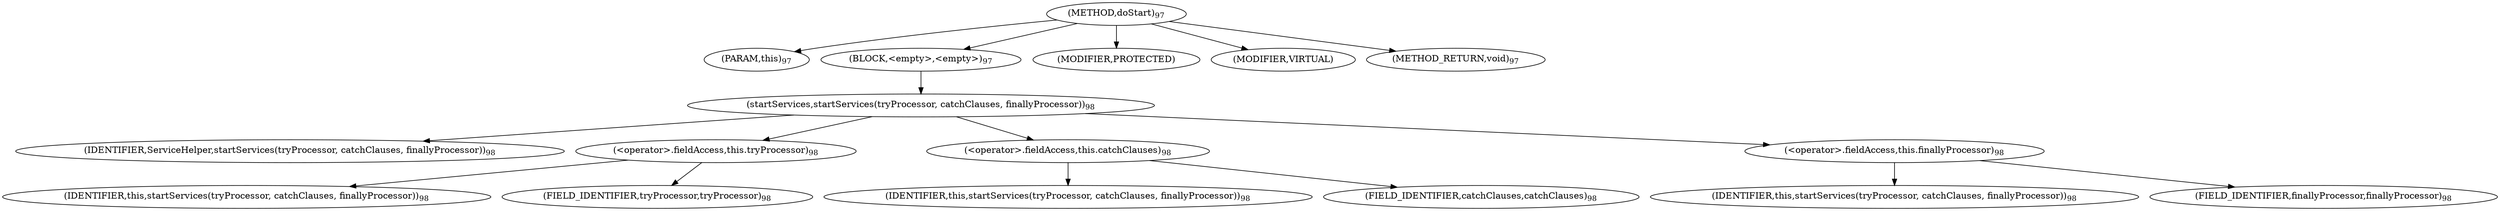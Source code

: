 digraph "doStart" {  
"196" [label = <(METHOD,doStart)<SUB>97</SUB>> ]
"197" [label = <(PARAM,this)<SUB>97</SUB>> ]
"198" [label = <(BLOCK,&lt;empty&gt;,&lt;empty&gt;)<SUB>97</SUB>> ]
"199" [label = <(startServices,startServices(tryProcessor, catchClauses, finallyProcessor))<SUB>98</SUB>> ]
"200" [label = <(IDENTIFIER,ServiceHelper,startServices(tryProcessor, catchClauses, finallyProcessor))<SUB>98</SUB>> ]
"201" [label = <(&lt;operator&gt;.fieldAccess,this.tryProcessor)<SUB>98</SUB>> ]
"202" [label = <(IDENTIFIER,this,startServices(tryProcessor, catchClauses, finallyProcessor))<SUB>98</SUB>> ]
"203" [label = <(FIELD_IDENTIFIER,tryProcessor,tryProcessor)<SUB>98</SUB>> ]
"204" [label = <(&lt;operator&gt;.fieldAccess,this.catchClauses)<SUB>98</SUB>> ]
"205" [label = <(IDENTIFIER,this,startServices(tryProcessor, catchClauses, finallyProcessor))<SUB>98</SUB>> ]
"206" [label = <(FIELD_IDENTIFIER,catchClauses,catchClauses)<SUB>98</SUB>> ]
"207" [label = <(&lt;operator&gt;.fieldAccess,this.finallyProcessor)<SUB>98</SUB>> ]
"208" [label = <(IDENTIFIER,this,startServices(tryProcessor, catchClauses, finallyProcessor))<SUB>98</SUB>> ]
"209" [label = <(FIELD_IDENTIFIER,finallyProcessor,finallyProcessor)<SUB>98</SUB>> ]
"210" [label = <(MODIFIER,PROTECTED)> ]
"211" [label = <(MODIFIER,VIRTUAL)> ]
"212" [label = <(METHOD_RETURN,void)<SUB>97</SUB>> ]
  "196" -> "197" 
  "196" -> "198" 
  "196" -> "210" 
  "196" -> "211" 
  "196" -> "212" 
  "198" -> "199" 
  "199" -> "200" 
  "199" -> "201" 
  "199" -> "204" 
  "199" -> "207" 
  "201" -> "202" 
  "201" -> "203" 
  "204" -> "205" 
  "204" -> "206" 
  "207" -> "208" 
  "207" -> "209" 
}
